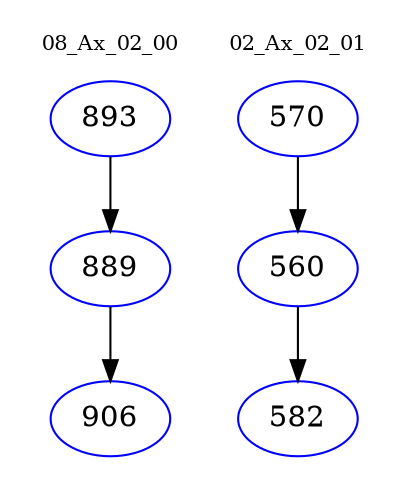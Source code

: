 digraph{
subgraph cluster_0 {
color = white
label = "08_Ax_02_00";
fontsize=10;
T0_893 [label="893", color="blue"]
T0_893 -> T0_889 [color="black"]
T0_889 [label="889", color="blue"]
T0_889 -> T0_906 [color="black"]
T0_906 [label="906", color="blue"]
}
subgraph cluster_1 {
color = white
label = "02_Ax_02_01";
fontsize=10;
T1_570 [label="570", color="blue"]
T1_570 -> T1_560 [color="black"]
T1_560 [label="560", color="blue"]
T1_560 -> T1_582 [color="black"]
T1_582 [label="582", color="blue"]
}
}
